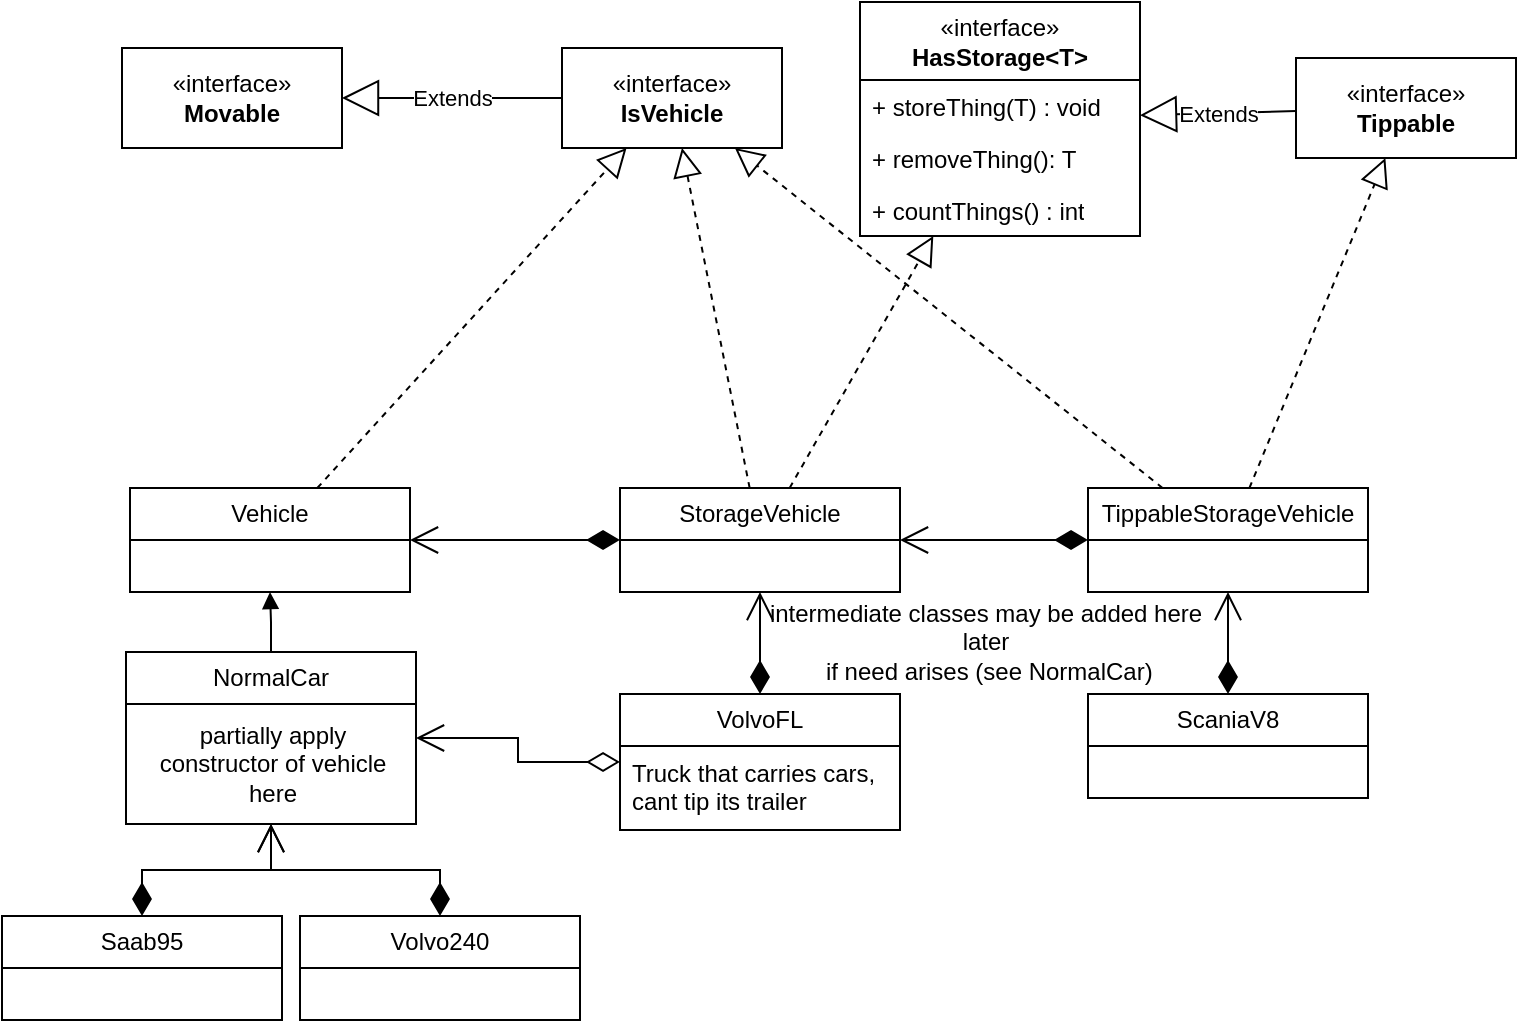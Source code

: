 <mxfile version="23.0.2" type="device">
  <diagram id="C5RBs43oDa-KdzZeNtuy" name="Page-1">
    <mxGraphModel dx="1418" dy="883" grid="1" gridSize="10" guides="1" tooltips="1" connect="1" arrows="1" fold="1" page="1" pageScale="1" pageWidth="827" pageHeight="1169" math="0" shadow="0">
      <root>
        <mxCell id="WIyWlLk6GJQsqaUBKTNV-0" />
        <mxCell id="WIyWlLk6GJQsqaUBKTNV-1" parent="WIyWlLk6GJQsqaUBKTNV-0" />
        <mxCell id="1KCT2nZTQpKCan8YGp3O-1" value="&lt;div&gt;«interface»&lt;/div&gt;&lt;b&gt;IsVehicle&lt;/b&gt;" style="html=1;whiteSpace=wrap;" vertex="1" parent="WIyWlLk6GJQsqaUBKTNV-1">
          <mxGeometry x="291" y="30" width="110" height="50" as="geometry" />
        </mxCell>
        <mxCell id="1KCT2nZTQpKCan8YGp3O-2" value="&lt;div&gt;«interface»&lt;/div&gt;&lt;b&gt;Movable&lt;/b&gt;" style="html=1;whiteSpace=wrap;" vertex="1" parent="WIyWlLk6GJQsqaUBKTNV-1">
          <mxGeometry x="71" y="30" width="110" height="50" as="geometry" />
        </mxCell>
        <mxCell id="1KCT2nZTQpKCan8YGp3O-3" value="«interface»&lt;br&gt;&lt;b&gt;Tippable&lt;/b&gt;" style="html=1;whiteSpace=wrap;" vertex="1" parent="WIyWlLk6GJQsqaUBKTNV-1">
          <mxGeometry x="658" y="35" width="110" height="50" as="geometry" />
        </mxCell>
        <mxCell id="1KCT2nZTQpKCan8YGp3O-7" value="StorageVehicle" style="swimlane;fontStyle=0;childLayout=stackLayout;horizontal=1;startSize=26;fillColor=none;horizontalStack=0;resizeParent=1;resizeParentMax=0;resizeLast=0;collapsible=1;marginBottom=0;whiteSpace=wrap;html=1;" vertex="1" parent="WIyWlLk6GJQsqaUBKTNV-1">
          <mxGeometry x="320" y="250" width="140" height="52" as="geometry">
            <mxRectangle x="320" y="250" width="120" height="30" as="alternateBounds" />
          </mxGeometry>
        </mxCell>
        <mxCell id="1KCT2nZTQpKCan8YGp3O-11" value="TippableStorageVehicle" style="swimlane;fontStyle=0;childLayout=stackLayout;horizontal=1;startSize=26;fillColor=none;horizontalStack=0;resizeParent=1;resizeParentMax=0;resizeLast=0;collapsible=1;marginBottom=0;whiteSpace=wrap;html=1;" vertex="1" parent="WIyWlLk6GJQsqaUBKTNV-1">
          <mxGeometry x="554" y="250" width="140" height="52" as="geometry">
            <mxRectangle x="554" y="250" width="170" height="30" as="alternateBounds" />
          </mxGeometry>
        </mxCell>
        <mxCell id="1KCT2nZTQpKCan8YGp3O-15" value="Vehicle" style="swimlane;fontStyle=0;childLayout=stackLayout;horizontal=1;startSize=26;fillColor=none;horizontalStack=0;resizeParent=1;resizeParentMax=0;resizeLast=0;collapsible=1;marginBottom=0;whiteSpace=wrap;html=1;" vertex="1" parent="WIyWlLk6GJQsqaUBKTNV-1">
          <mxGeometry x="75" y="250" width="140" height="52" as="geometry" />
        </mxCell>
        <mxCell id="1KCT2nZTQpKCan8YGp3O-21" value="Extends" style="endArrow=block;endSize=16;endFill=0;html=1;rounded=0;" edge="1" parent="WIyWlLk6GJQsqaUBKTNV-1" source="1KCT2nZTQpKCan8YGp3O-3" target="1KCT2nZTQpKCan8YGp3O-73">
          <mxGeometry width="160" relative="1" as="geometry">
            <mxPoint x="374" y="390" as="sourcePoint" />
            <mxPoint x="554" y="55.0" as="targetPoint" />
          </mxGeometry>
        </mxCell>
        <mxCell id="1KCT2nZTQpKCan8YGp3O-22" value="Extends" style="endArrow=block;endSize=16;endFill=0;html=1;rounded=0;" edge="1" parent="WIyWlLk6GJQsqaUBKTNV-1" source="1KCT2nZTQpKCan8YGp3O-1" target="1KCT2nZTQpKCan8YGp3O-2">
          <mxGeometry width="160" relative="1" as="geometry">
            <mxPoint x="301" y="390" as="sourcePoint" />
            <mxPoint x="461" y="390" as="targetPoint" />
          </mxGeometry>
        </mxCell>
        <mxCell id="1KCT2nZTQpKCan8YGp3O-24" value="" style="endArrow=block;dashed=1;endFill=0;endSize=12;html=1;rounded=0;" edge="1" parent="WIyWlLk6GJQsqaUBKTNV-1" source="1KCT2nZTQpKCan8YGp3O-7" target="1KCT2nZTQpKCan8YGp3O-73">
          <mxGeometry width="160" relative="1" as="geometry">
            <mxPoint x="320" y="390" as="sourcePoint" />
            <mxPoint x="482.075" y="80.0" as="targetPoint" />
          </mxGeometry>
        </mxCell>
        <mxCell id="1KCT2nZTQpKCan8YGp3O-25" value="" style="endArrow=block;dashed=1;endFill=0;endSize=12;html=1;rounded=0;" edge="1" parent="WIyWlLk6GJQsqaUBKTNV-1" source="1KCT2nZTQpKCan8YGp3O-11" target="1KCT2nZTQpKCan8YGp3O-3">
          <mxGeometry width="160" relative="1" as="geometry">
            <mxPoint x="320" y="390" as="sourcePoint" />
            <mxPoint x="480" y="390" as="targetPoint" />
          </mxGeometry>
        </mxCell>
        <mxCell id="1KCT2nZTQpKCan8YGp3O-26" value="" style="endArrow=block;dashed=1;endFill=0;endSize=12;html=1;rounded=0;" edge="1" parent="WIyWlLk6GJQsqaUBKTNV-1" source="1KCT2nZTQpKCan8YGp3O-11" target="1KCT2nZTQpKCan8YGp3O-1">
          <mxGeometry width="160" relative="1" as="geometry">
            <mxPoint x="320" y="390" as="sourcePoint" />
            <mxPoint x="480" y="390" as="targetPoint" />
          </mxGeometry>
        </mxCell>
        <mxCell id="1KCT2nZTQpKCan8YGp3O-27" value="" style="endArrow=block;dashed=1;endFill=0;endSize=12;html=1;rounded=0;" edge="1" parent="WIyWlLk6GJQsqaUBKTNV-1" source="1KCT2nZTQpKCan8YGp3O-7" target="1KCT2nZTQpKCan8YGp3O-1">
          <mxGeometry width="160" relative="1" as="geometry">
            <mxPoint x="320" y="390" as="sourcePoint" />
            <mxPoint x="480" y="390" as="targetPoint" />
          </mxGeometry>
        </mxCell>
        <mxCell id="1KCT2nZTQpKCan8YGp3O-28" value="" style="endArrow=block;dashed=1;endFill=0;endSize=12;html=1;rounded=0;" edge="1" parent="WIyWlLk6GJQsqaUBKTNV-1" source="1KCT2nZTQpKCan8YGp3O-15" target="1KCT2nZTQpKCan8YGp3O-1">
          <mxGeometry width="160" relative="1" as="geometry">
            <mxPoint x="320" y="390" as="sourcePoint" />
            <mxPoint x="480" y="390" as="targetPoint" />
          </mxGeometry>
        </mxCell>
        <mxCell id="1KCT2nZTQpKCan8YGp3O-29" value="1" style="endArrow=open;html=1;endSize=12;startArrow=diamondThin;startSize=14;startFill=1;edgeStyle=orthogonalEdgeStyle;align=left;verticalAlign=bottom;rounded=0;textOpacity=0;" edge="1" parent="WIyWlLk6GJQsqaUBKTNV-1" source="1KCT2nZTQpKCan8YGp3O-11" target="1KCT2nZTQpKCan8YGp3O-7">
          <mxGeometry x="-1" y="3" relative="1" as="geometry">
            <mxPoint x="320" y="450" as="sourcePoint" />
            <mxPoint x="480" y="450" as="targetPoint" />
          </mxGeometry>
        </mxCell>
        <mxCell id="1KCT2nZTQpKCan8YGp3O-30" value="Volvo240" style="swimlane;fontStyle=0;childLayout=stackLayout;horizontal=1;startSize=26;fillColor=none;horizontalStack=0;resizeParent=1;resizeParentMax=0;resizeLast=0;collapsible=1;marginBottom=0;whiteSpace=wrap;html=1;" vertex="1" parent="WIyWlLk6GJQsqaUBKTNV-1">
          <mxGeometry x="160" y="464" width="140" height="52" as="geometry" />
        </mxCell>
        <mxCell id="1KCT2nZTQpKCan8YGp3O-42" value="&lt;div&gt;Saab95&lt;/div&gt;" style="swimlane;fontStyle=0;childLayout=stackLayout;horizontal=1;startSize=26;fillColor=none;horizontalStack=0;resizeParent=1;resizeParentMax=0;resizeLast=0;collapsible=1;marginBottom=0;whiteSpace=wrap;html=1;" vertex="1" parent="WIyWlLk6GJQsqaUBKTNV-1">
          <mxGeometry x="11" y="464" width="140" height="52" as="geometry" />
        </mxCell>
        <mxCell id="1KCT2nZTQpKCan8YGp3O-46" value="ScaniaV8" style="swimlane;fontStyle=0;childLayout=stackLayout;horizontal=1;startSize=26;fillColor=none;horizontalStack=0;resizeParent=1;resizeParentMax=0;resizeLast=0;collapsible=1;marginBottom=0;whiteSpace=wrap;html=1;" vertex="1" parent="WIyWlLk6GJQsqaUBKTNV-1">
          <mxGeometry x="554" y="353" width="140" height="52" as="geometry">
            <mxRectangle x="554" y="353" width="90" height="30" as="alternateBounds" />
          </mxGeometry>
        </mxCell>
        <mxCell id="1KCT2nZTQpKCan8YGp3O-52" value="1" style="endArrow=open;html=1;endSize=12;startArrow=diamondThin;startSize=14;startFill=1;edgeStyle=orthogonalEdgeStyle;align=left;verticalAlign=bottom;rounded=0;textOpacity=0;" edge="1" parent="WIyWlLk6GJQsqaUBKTNV-1" source="1KCT2nZTQpKCan8YGp3O-46" target="1KCT2nZTQpKCan8YGp3O-11">
          <mxGeometry x="-1" y="3" relative="1" as="geometry">
            <mxPoint x="564" y="312" as="sourcePoint" />
            <mxPoint x="470" y="312" as="targetPoint" />
          </mxGeometry>
        </mxCell>
        <mxCell id="1KCT2nZTQpKCan8YGp3O-53" value="1" style="endArrow=open;html=1;endSize=12;startArrow=diamondThin;startSize=14;startFill=1;edgeStyle=orthogonalEdgeStyle;align=left;verticalAlign=bottom;rounded=0;textOpacity=0;" edge="1" parent="WIyWlLk6GJQsqaUBKTNV-1" source="1KCT2nZTQpKCan8YGp3O-30" target="1KCT2nZTQpKCan8YGp3O-62">
          <mxGeometry x="-1" y="3" relative="1" as="geometry">
            <mxPoint x="320" y="470" as="sourcePoint" />
            <mxPoint x="480" y="470" as="targetPoint" />
          </mxGeometry>
        </mxCell>
        <mxCell id="1KCT2nZTQpKCan8YGp3O-54" value="1" style="endArrow=open;html=1;endSize=12;startArrow=diamondThin;startSize=14;startFill=1;edgeStyle=orthogonalEdgeStyle;align=left;verticalAlign=bottom;rounded=0;textOpacity=0;" edge="1" parent="WIyWlLk6GJQsqaUBKTNV-1" source="1KCT2nZTQpKCan8YGp3O-42" target="1KCT2nZTQpKCan8YGp3O-62">
          <mxGeometry x="-1" y="3" relative="1" as="geometry">
            <mxPoint x="320" y="470" as="sourcePoint" />
            <mxPoint x="480" y="470" as="targetPoint" />
          </mxGeometry>
        </mxCell>
        <mxCell id="1KCT2nZTQpKCan8YGp3O-55" value="VolvoFL" style="swimlane;fontStyle=0;childLayout=stackLayout;horizontal=1;startSize=26;fillColor=none;horizontalStack=0;resizeParent=1;resizeParentMax=0;resizeLast=0;collapsible=1;marginBottom=0;whiteSpace=wrap;html=1;" vertex="1" parent="WIyWlLk6GJQsqaUBKTNV-1">
          <mxGeometry x="320" y="353" width="140" height="68" as="geometry">
            <mxRectangle x="320" y="353" width="90" height="30" as="alternateBounds" />
          </mxGeometry>
        </mxCell>
        <mxCell id="1KCT2nZTQpKCan8YGp3O-70" value="Truck that carries cars, cant tip its trailer" style="text;strokeColor=none;fillColor=none;align=left;verticalAlign=top;spacingLeft=4;spacingRight=4;overflow=hidden;rotatable=0;points=[[0,0.5],[1,0.5]];portConstraint=eastwest;whiteSpace=wrap;html=1;" vertex="1" parent="1KCT2nZTQpKCan8YGp3O-55">
          <mxGeometry y="26" width="140" height="42" as="geometry" />
        </mxCell>
        <mxCell id="1KCT2nZTQpKCan8YGp3O-60" value="1" style="endArrow=open;html=1;endSize=12;startArrow=diamondThin;startSize=14;startFill=1;edgeStyle=orthogonalEdgeStyle;align=left;verticalAlign=bottom;rounded=0;strokeWidth=1;textOpacity=0;" edge="1" parent="WIyWlLk6GJQsqaUBKTNV-1" source="1KCT2nZTQpKCan8YGp3O-55" target="1KCT2nZTQpKCan8YGp3O-7">
          <mxGeometry x="-1" y="3" relative="1" as="geometry">
            <mxPoint x="320" y="450" as="sourcePoint" />
            <mxPoint x="480" y="450" as="targetPoint" />
          </mxGeometry>
        </mxCell>
        <mxCell id="1KCT2nZTQpKCan8YGp3O-61" value="1" style="endArrow=open;html=1;endSize=12;startArrow=diamondThin;startSize=14;startFill=1;edgeStyle=orthogonalEdgeStyle;align=left;verticalAlign=bottom;rounded=0;textOpacity=0;" edge="1" parent="WIyWlLk6GJQsqaUBKTNV-1" source="1KCT2nZTQpKCan8YGp3O-7" target="1KCT2nZTQpKCan8YGp3O-15">
          <mxGeometry x="-1" y="3" relative="1" as="geometry">
            <mxPoint x="320" y="450" as="sourcePoint" />
            <mxPoint x="480" y="450" as="targetPoint" />
          </mxGeometry>
        </mxCell>
        <mxCell id="1KCT2nZTQpKCan8YGp3O-62" value="NormalCar" style="swimlane;fontStyle=0;childLayout=stackLayout;horizontal=1;startSize=26;fillColor=none;horizontalStack=0;resizeParent=1;resizeParentMax=0;resizeLast=0;collapsible=1;marginBottom=0;whiteSpace=wrap;html=1;" vertex="1" parent="WIyWlLk6GJQsqaUBKTNV-1">
          <mxGeometry x="73" y="332" width="145" height="86" as="geometry" />
        </mxCell>
        <mxCell id="1KCT2nZTQpKCan8YGp3O-77" value="partially apply&lt;br&gt;constructor of vehicle&lt;br&gt;here" style="text;html=1;align=center;verticalAlign=middle;resizable=0;points=[];autosize=1;strokeColor=none;fillColor=none;" vertex="1" parent="1KCT2nZTQpKCan8YGp3O-62">
          <mxGeometry y="26" width="145" height="60" as="geometry" />
        </mxCell>
        <mxCell id="1KCT2nZTQpKCan8YGp3O-67" value="&lt;div&gt;&lt;br&gt;&lt;/div&gt;&lt;div&gt;&lt;br&gt;&lt;/div&gt;" style="endArrow=block;endFill=1;html=1;edgeStyle=orthogonalEdgeStyle;align=left;verticalAlign=top;rounded=0;" edge="1" parent="WIyWlLk6GJQsqaUBKTNV-1" source="1KCT2nZTQpKCan8YGp3O-62" target="1KCT2nZTQpKCan8YGp3O-15">
          <mxGeometry x="-1" relative="1" as="geometry">
            <mxPoint x="320" y="450" as="sourcePoint" />
            <mxPoint x="480" y="450" as="targetPoint" />
          </mxGeometry>
        </mxCell>
        <mxCell id="1KCT2nZTQpKCan8YGp3O-72" value="1" style="endArrow=open;html=1;endSize=12;startArrow=diamondThin;startSize=14;startFill=0;edgeStyle=orthogonalEdgeStyle;align=left;verticalAlign=bottom;rounded=0;textOpacity=0;" edge="1" parent="WIyWlLk6GJQsqaUBKTNV-1" source="1KCT2nZTQpKCan8YGp3O-55" target="1KCT2nZTQpKCan8YGp3O-62">
          <mxGeometry x="-1" y="3" relative="1" as="geometry">
            <mxPoint x="320" y="450" as="sourcePoint" />
            <mxPoint x="480" y="450" as="targetPoint" />
          </mxGeometry>
        </mxCell>
        <mxCell id="1KCT2nZTQpKCan8YGp3O-73" value="«interface»&lt;br&gt;&lt;div&gt;&lt;b&gt;HasStorage&amp;lt;T&amp;gt;&lt;/b&gt;&lt;/div&gt;" style="swimlane;fontStyle=0;childLayout=stackLayout;horizontal=1;startSize=39;fillColor=none;horizontalStack=0;resizeParent=1;resizeParentMax=0;resizeLast=0;collapsible=1;marginBottom=0;whiteSpace=wrap;html=1;" vertex="1" parent="WIyWlLk6GJQsqaUBKTNV-1">
          <mxGeometry x="440" y="7" width="140" height="117" as="geometry" />
        </mxCell>
        <mxCell id="1KCT2nZTQpKCan8YGp3O-74" value="+ storeThing(T) : void" style="text;strokeColor=none;fillColor=none;align=left;verticalAlign=top;spacingLeft=4;spacingRight=4;overflow=hidden;rotatable=0;points=[[0,0.5],[1,0.5]];portConstraint=eastwest;whiteSpace=wrap;html=1;" vertex="1" parent="1KCT2nZTQpKCan8YGp3O-73">
          <mxGeometry y="39" width="140" height="26" as="geometry" />
        </mxCell>
        <mxCell id="1KCT2nZTQpKCan8YGp3O-75" value="+ removeThing(): T" style="text;strokeColor=none;fillColor=none;align=left;verticalAlign=top;spacingLeft=4;spacingRight=4;overflow=hidden;rotatable=0;points=[[0,0.5],[1,0.5]];portConstraint=eastwest;whiteSpace=wrap;html=1;" vertex="1" parent="1KCT2nZTQpKCan8YGp3O-73">
          <mxGeometry y="65" width="140" height="26" as="geometry" />
        </mxCell>
        <mxCell id="1KCT2nZTQpKCan8YGp3O-76" value="+ countThings() : int" style="text;strokeColor=none;fillColor=none;align=left;verticalAlign=top;spacingLeft=4;spacingRight=4;overflow=hidden;rotatable=0;points=[[0,0.5],[1,0.5]];portConstraint=eastwest;whiteSpace=wrap;html=1;" vertex="1" parent="1KCT2nZTQpKCan8YGp3O-73">
          <mxGeometry y="91" width="140" height="26" as="geometry" />
        </mxCell>
        <mxCell id="1KCT2nZTQpKCan8YGp3O-78" value="&lt;div&gt;intermediate classes may be added here later&lt;/div&gt;&lt;div&gt;&amp;nbsp;if need arises (see NormalCar)&lt;/div&gt;" style="text;html=1;strokeColor=none;fillColor=none;align=center;verticalAlign=middle;whiteSpace=wrap;rounded=0;" vertex="1" parent="WIyWlLk6GJQsqaUBKTNV-1">
          <mxGeometry x="391" y="302" width="224" height="50" as="geometry" />
        </mxCell>
      </root>
    </mxGraphModel>
  </diagram>
</mxfile>
